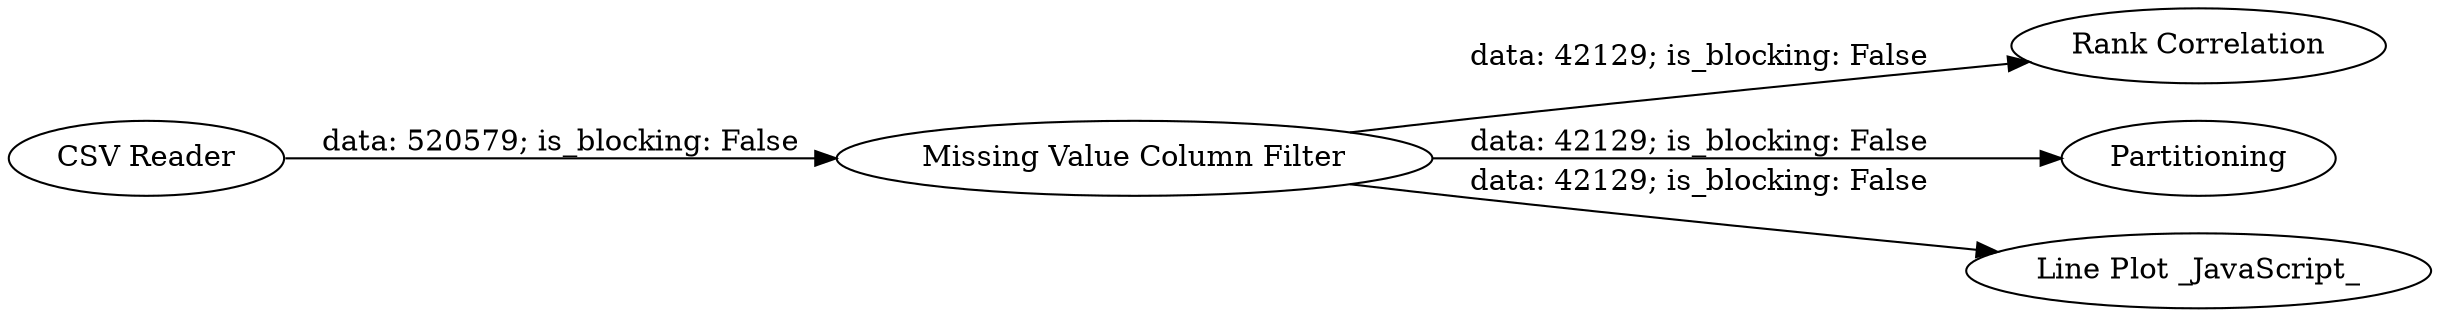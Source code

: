 digraph {
	"7522854758037406283_2" [label="Rank Correlation"]
	"7522854758037406283_3" [label="Missing Value Column Filter"]
	"7522854758037406283_4" [label=Partitioning]
	"7522854758037406283_5" [label="Line Plot _JavaScript_"]
	"7522854758037406283_1" [label="CSV Reader"]
	"7522854758037406283_3" -> "7522854758037406283_2" [label="data: 42129; is_blocking: False"]
	"7522854758037406283_3" -> "7522854758037406283_5" [label="data: 42129; is_blocking: False"]
	"7522854758037406283_1" -> "7522854758037406283_3" [label="data: 520579; is_blocking: False"]
	"7522854758037406283_3" -> "7522854758037406283_4" [label="data: 42129; is_blocking: False"]
	rankdir=LR
}
